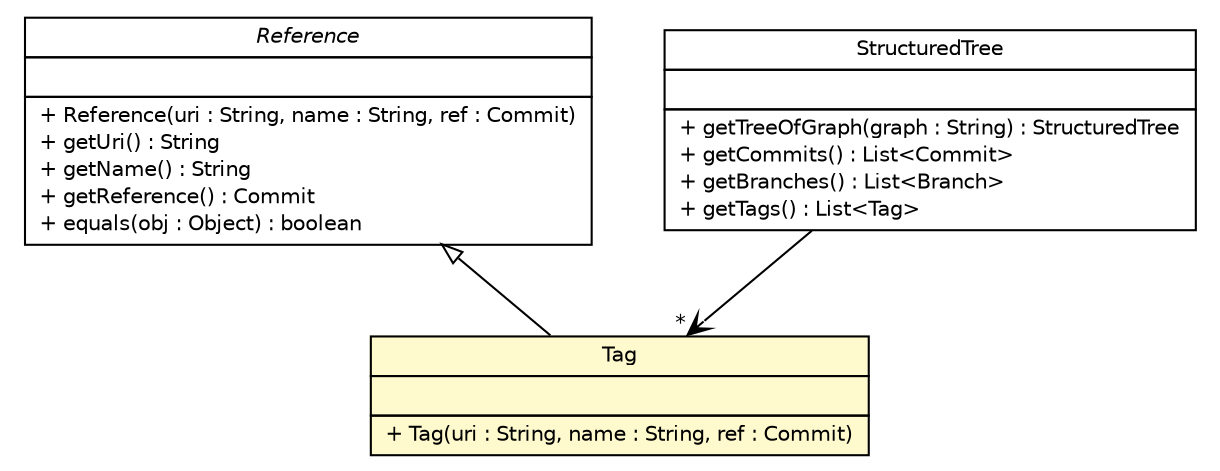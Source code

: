 #!/usr/local/bin/dot
#
# Class diagram 
# Generated by UMLGraph version R5_6-24-gf6e263 (http://www.umlgraph.org/)
#

digraph G {
	edge [fontname="Helvetica",fontsize=10,labelfontname="Helvetica",labelfontsize=10];
	node [fontname="Helvetica",fontsize=10,shape=plaintext];
	nodesep=0.25;
	ranksep=0.5;
	// de.tud.plt.r43ples.revisionTree.Reference
	c1807 [label=<<table title="de.tud.plt.r43ples.revisionTree.Reference" border="0" cellborder="1" cellspacing="0" cellpadding="2" port="p" href="./Reference.html">
		<tr><td><table border="0" cellspacing="0" cellpadding="1">
<tr><td align="center" balign="center"><font face="Helvetica-Oblique"> Reference </font></td></tr>
		</table></td></tr>
		<tr><td><table border="0" cellspacing="0" cellpadding="1">
<tr><td align="left" balign="left">  </td></tr>
		</table></td></tr>
		<tr><td><table border="0" cellspacing="0" cellpadding="1">
<tr><td align="left" balign="left"> + Reference(uri : String, name : String, ref : Commit) </td></tr>
<tr><td align="left" balign="left"> + getUri() : String </td></tr>
<tr><td align="left" balign="left"> + getName() : String </td></tr>
<tr><td align="left" balign="left"> + getReference() : Commit </td></tr>
<tr><td align="left" balign="left"> + equals(obj : Object) : boolean </td></tr>
		</table></td></tr>
		</table>>, URL="./Reference.html", fontname="Helvetica", fontcolor="black", fontsize=10.0];
	// de.tud.plt.r43ples.revisionTree.StructuredTree
	c1809 [label=<<table title="de.tud.plt.r43ples.revisionTree.StructuredTree" border="0" cellborder="1" cellspacing="0" cellpadding="2" port="p" href="./StructuredTree.html">
		<tr><td><table border="0" cellspacing="0" cellpadding="1">
<tr><td align="center" balign="center"> StructuredTree </td></tr>
		</table></td></tr>
		<tr><td><table border="0" cellspacing="0" cellpadding="1">
<tr><td align="left" balign="left">  </td></tr>
		</table></td></tr>
		<tr><td><table border="0" cellspacing="0" cellpadding="1">
<tr><td align="left" balign="left"> + getTreeOfGraph(graph : String) : StructuredTree </td></tr>
<tr><td align="left" balign="left"> + getCommits() : List&lt;Commit&gt; </td></tr>
<tr><td align="left" balign="left"> + getBranches() : List&lt;Branch&gt; </td></tr>
<tr><td align="left" balign="left"> + getTags() : List&lt;Tag&gt; </td></tr>
		</table></td></tr>
		</table>>, URL="./StructuredTree.html", fontname="Helvetica", fontcolor="black", fontsize=10.0];
	// de.tud.plt.r43ples.revisionTree.Tag
	c1810 [label=<<table title="de.tud.plt.r43ples.revisionTree.Tag" border="0" cellborder="1" cellspacing="0" cellpadding="2" port="p" bgcolor="lemonChiffon" href="./Tag.html">
		<tr><td><table border="0" cellspacing="0" cellpadding="1">
<tr><td align="center" balign="center"> Tag </td></tr>
		</table></td></tr>
		<tr><td><table border="0" cellspacing="0" cellpadding="1">
<tr><td align="left" balign="left">  </td></tr>
		</table></td></tr>
		<tr><td><table border="0" cellspacing="0" cellpadding="1">
<tr><td align="left" balign="left"> + Tag(uri : String, name : String, ref : Commit) </td></tr>
		</table></td></tr>
		</table>>, URL="./Tag.html", fontname="Helvetica", fontcolor="black", fontsize=10.0];
	//de.tud.plt.r43ples.revisionTree.Tag extends de.tud.plt.r43ples.revisionTree.Reference
	c1807:p -> c1810:p [dir=back,arrowtail=empty];
	// de.tud.plt.r43ples.revisionTree.StructuredTree NAVASSOC de.tud.plt.r43ples.revisionTree.Tag
	c1809:p -> c1810:p [taillabel="", label="", headlabel="*", fontname="Helvetica", fontcolor="black", fontsize=10.0, color="black", arrowhead=open];
}


